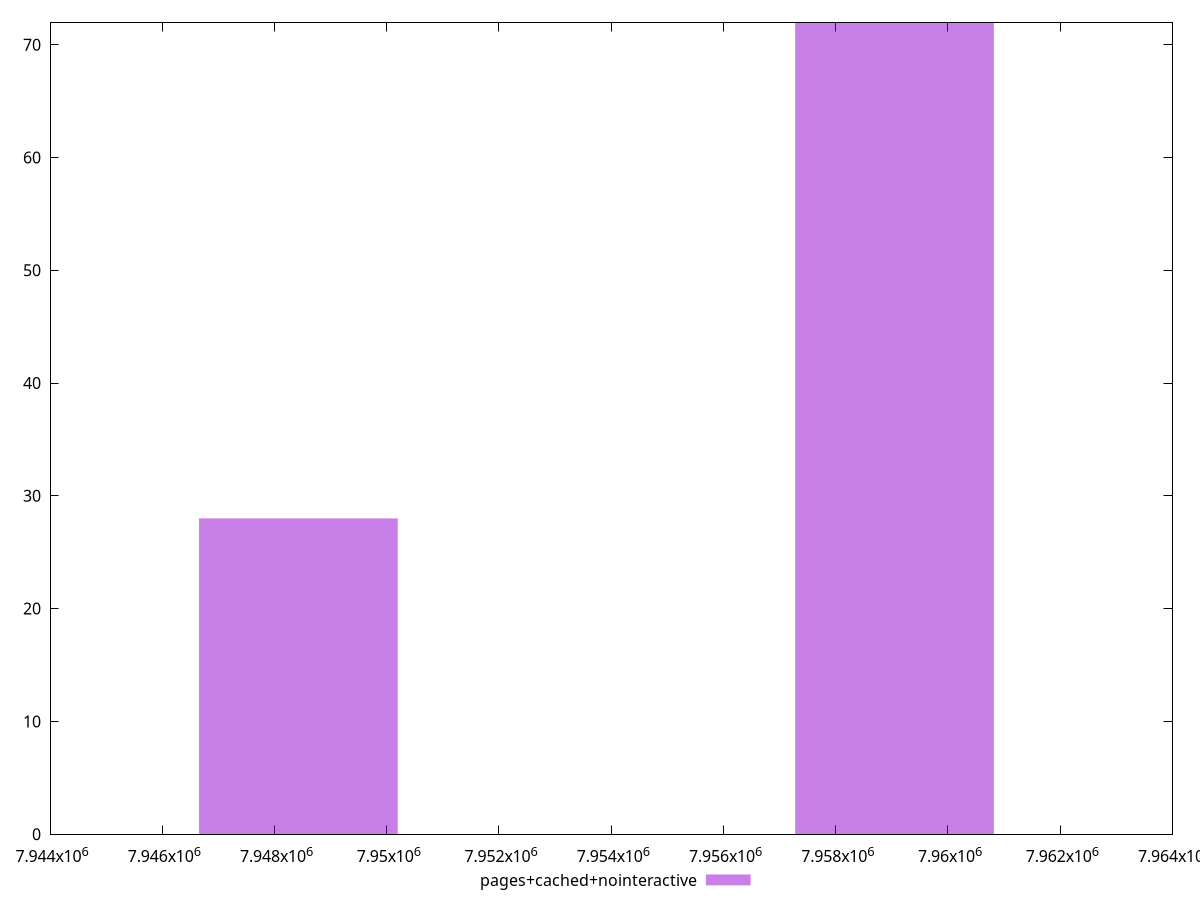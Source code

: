 $_pagesCachedNointeractive <<EOF
7948425.667646184 28
7959047.171879118 72
EOF
set key outside below
set terminal pngcairo
set output "report_00004_2020-11-02T20-21-41.718Z/total-byte-weight/pages+cached+nointeractive//raw_hist.png"
set yrange [0:72]
set boxwidth 3540.5014109782555
set style fill transparent solid 0.5 noborder
plot $_pagesCachedNointeractive title "pages+cached+nointeractive" with boxes ,